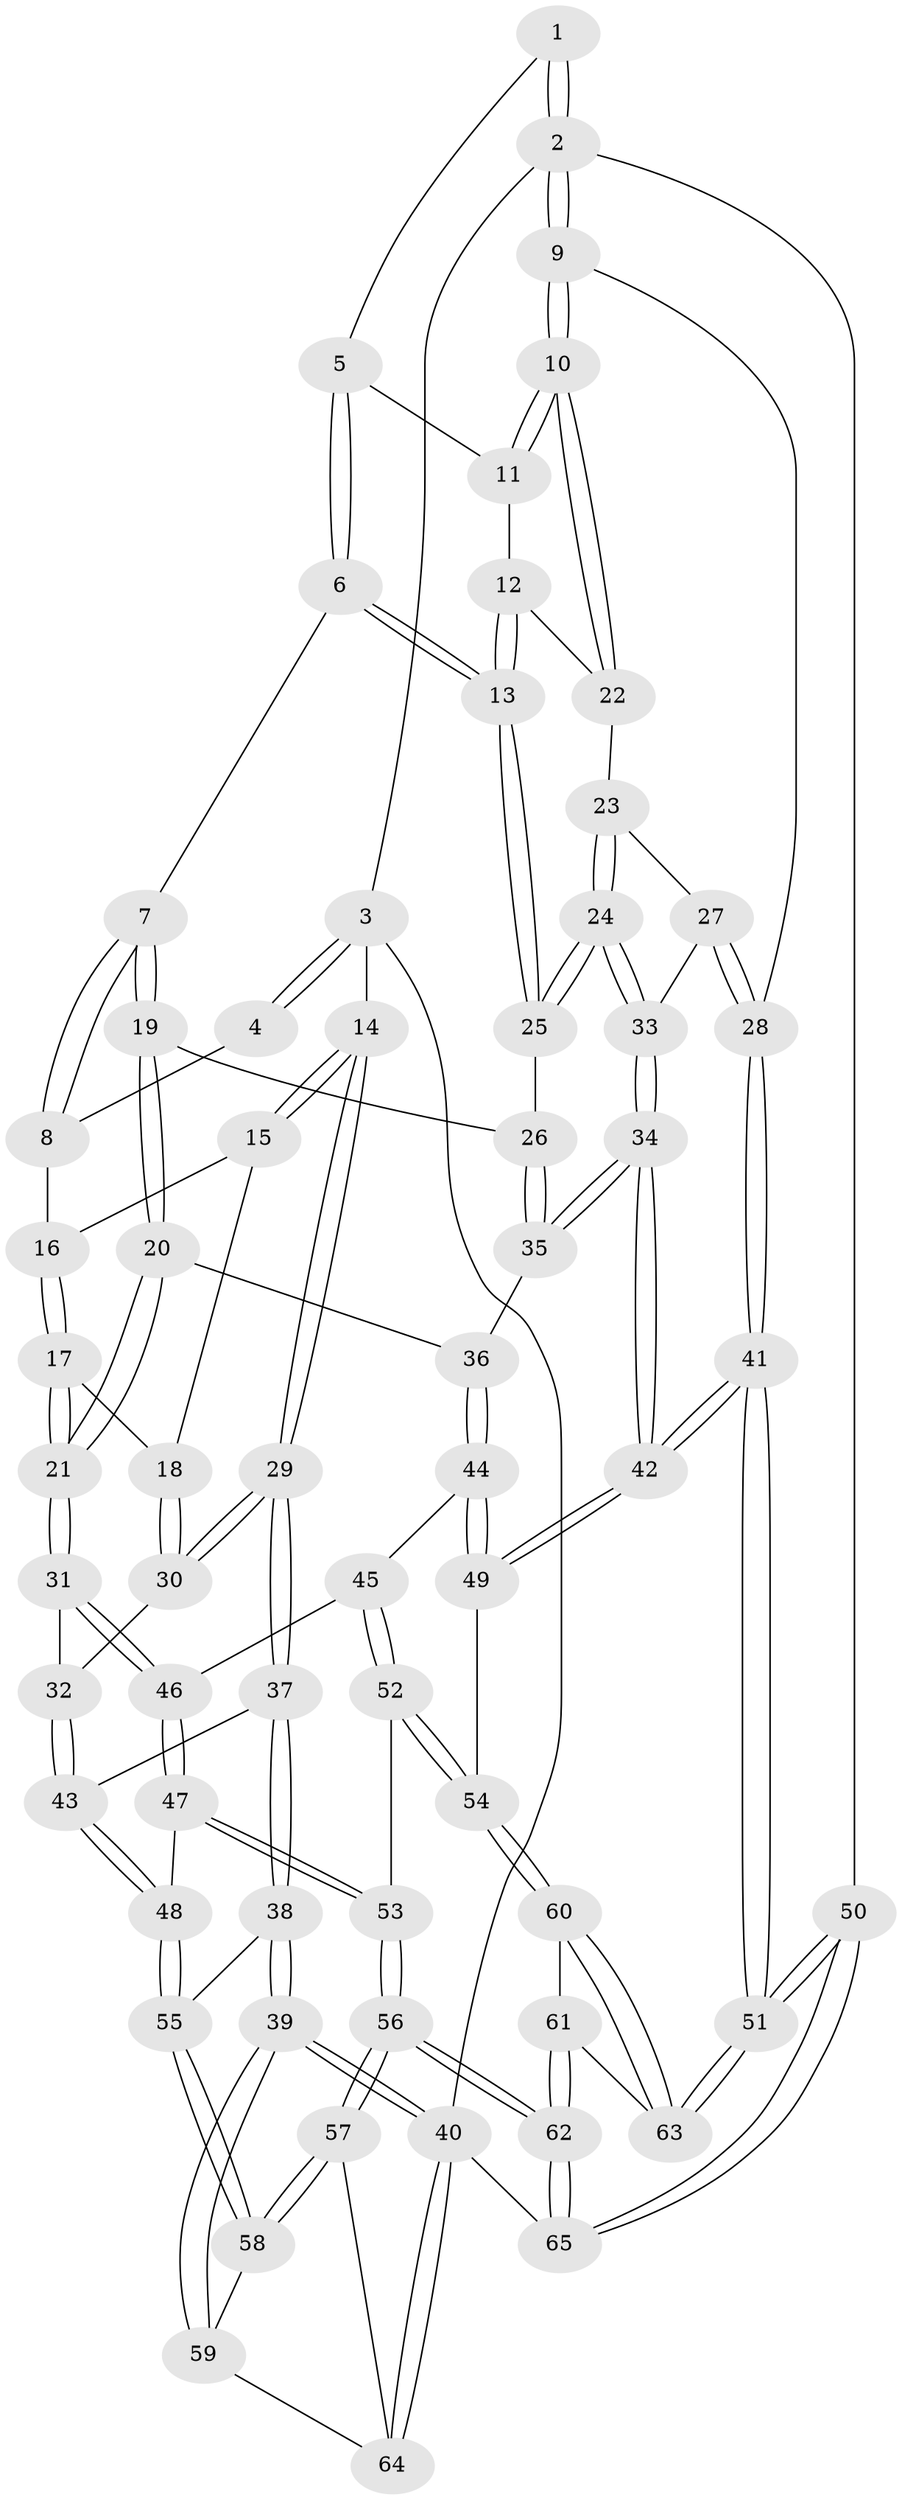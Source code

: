 // coarse degree distribution, {4: 0.375, 3: 0.575, 5: 0.025, 2: 0.025}
// Generated by graph-tools (version 1.1) at 2025/38/03/04/25 23:38:30]
// undirected, 65 vertices, 159 edges
graph export_dot {
  node [color=gray90,style=filled];
  1 [pos="+0.822496335673218+0"];
  2 [pos="+1+0"];
  3 [pos="+0+0"];
  4 [pos="+0.45305095487025654+0"];
  5 [pos="+0.8020095019481488+0"];
  6 [pos="+0.6412149471282373+0.12196909497575806"];
  7 [pos="+0.5684010866089811+0.1246608648267088"];
  8 [pos="+0.45202898608197756+0.003032901873371462"];
  9 [pos="+1+0.2242656685202563"];
  10 [pos="+0.9994901151097209+0.15369562097581935"];
  11 [pos="+0.8161887903844697+0"];
  12 [pos="+0.8203704098515419+0.16042822396759263"];
  13 [pos="+0.7280751408046916+0.19300121697724448"];
  14 [pos="+0+0"];
  15 [pos="+0.234633607433935+0.0782142319721827"];
  16 [pos="+0.3628902443429134+0.0875581637195496"];
  17 [pos="+0.35765080053836623+0.12759140295924146"];
  18 [pos="+0.18585190592410272+0.2387588843056399"];
  19 [pos="+0.5190703306149471+0.29360344921404075"];
  20 [pos="+0.3898359497328522+0.3659746325865609"];
  21 [pos="+0.3886724559342839+0.3662686371680958"];
  22 [pos="+0.8273564294085319+0.16362470481773678"];
  23 [pos="+0.8483397643367006+0.23353965836218213"];
  24 [pos="+0.792000758365155+0.3641174842330736"];
  25 [pos="+0.7278036909023308+0.20028799251934398"];
  26 [pos="+0.6141648237703933+0.33074519444581835"];
  27 [pos="+1+0.31682127720059433"];
  28 [pos="+1+0.2891657032766941"];
  29 [pos="+0+0.2567512067495153"];
  30 [pos="+0.17855971030135+0.2508997881991251"];
  31 [pos="+0.3856414084759537+0.36867396259592367"];
  32 [pos="+0.3519057145265231+0.3715062875974962"];
  33 [pos="+0.7953996096103312+0.39100490379179603"];
  34 [pos="+0.7561816703140339+0.4487256681921321"];
  35 [pos="+0.7199515973279808+0.4379202989881912"];
  36 [pos="+0.5934909376971182+0.48370692333589577"];
  37 [pos="+0+0.4198617924857063"];
  38 [pos="+0+0.4638416508315356"];
  39 [pos="+0+0.705515348530726"];
  40 [pos="+0+1"];
  41 [pos="+1+0.929001931782892"];
  42 [pos="+0.8376725277604526+0.6821123118758126"];
  43 [pos="+0.2520920716273021+0.45307797125568716"];
  44 [pos="+0.5397406348323885+0.5926752810716084"];
  45 [pos="+0.46214311668851515+0.5975790666768126"];
  46 [pos="+0.42609718428945303+0.5478204602035636"];
  47 [pos="+0.24378898384967118+0.6252120025355886"];
  48 [pos="+0.22422667430562507+0.6212110567833015"];
  49 [pos="+0.6916694203440275+0.6886038542365455"];
  50 [pos="+1+1"];
  51 [pos="+1+1"];
  52 [pos="+0.4344308871874409+0.6837321638255541"];
  53 [pos="+0.38316971662857735+0.7233559031749687"];
  54 [pos="+0.5621134046273407+0.7753173650034888"];
  55 [pos="+0.17493803640943392+0.6504141500262461"];
  56 [pos="+0.30962782172702596+0.9817470633428579"];
  57 [pos="+0.2245076664476617+0.9094630173622316"];
  58 [pos="+0.16215346316759852+0.7710539127590786"];
  59 [pos="+0+0.7601248889056418"];
  60 [pos="+0.5512219073443204+0.8084085581867895"];
  61 [pos="+0.5100231698871982+0.8973684097263473"];
  62 [pos="+0.33169749059693093+1"];
  63 [pos="+0.8864495754610184+0.9540014813889416"];
  64 [pos="+0.09252087148890431+0.9116882251385763"];
  65 [pos="+0.3363661077432103+1"];
  1 -- 2;
  1 -- 2;
  1 -- 5;
  2 -- 3;
  2 -- 9;
  2 -- 9;
  2 -- 50;
  3 -- 4;
  3 -- 4;
  3 -- 14;
  3 -- 40;
  4 -- 8;
  5 -- 6;
  5 -- 6;
  5 -- 11;
  6 -- 7;
  6 -- 13;
  6 -- 13;
  7 -- 8;
  7 -- 8;
  7 -- 19;
  7 -- 19;
  8 -- 16;
  9 -- 10;
  9 -- 10;
  9 -- 28;
  10 -- 11;
  10 -- 11;
  10 -- 22;
  10 -- 22;
  11 -- 12;
  12 -- 13;
  12 -- 13;
  12 -- 22;
  13 -- 25;
  13 -- 25;
  14 -- 15;
  14 -- 15;
  14 -- 29;
  14 -- 29;
  15 -- 16;
  15 -- 18;
  16 -- 17;
  16 -- 17;
  17 -- 18;
  17 -- 21;
  17 -- 21;
  18 -- 30;
  18 -- 30;
  19 -- 20;
  19 -- 20;
  19 -- 26;
  20 -- 21;
  20 -- 21;
  20 -- 36;
  21 -- 31;
  21 -- 31;
  22 -- 23;
  23 -- 24;
  23 -- 24;
  23 -- 27;
  24 -- 25;
  24 -- 25;
  24 -- 33;
  24 -- 33;
  25 -- 26;
  26 -- 35;
  26 -- 35;
  27 -- 28;
  27 -- 28;
  27 -- 33;
  28 -- 41;
  28 -- 41;
  29 -- 30;
  29 -- 30;
  29 -- 37;
  29 -- 37;
  30 -- 32;
  31 -- 32;
  31 -- 46;
  31 -- 46;
  32 -- 43;
  32 -- 43;
  33 -- 34;
  33 -- 34;
  34 -- 35;
  34 -- 35;
  34 -- 42;
  34 -- 42;
  35 -- 36;
  36 -- 44;
  36 -- 44;
  37 -- 38;
  37 -- 38;
  37 -- 43;
  38 -- 39;
  38 -- 39;
  38 -- 55;
  39 -- 40;
  39 -- 40;
  39 -- 59;
  39 -- 59;
  40 -- 64;
  40 -- 64;
  40 -- 65;
  41 -- 42;
  41 -- 42;
  41 -- 51;
  41 -- 51;
  42 -- 49;
  42 -- 49;
  43 -- 48;
  43 -- 48;
  44 -- 45;
  44 -- 49;
  44 -- 49;
  45 -- 46;
  45 -- 52;
  45 -- 52;
  46 -- 47;
  46 -- 47;
  47 -- 48;
  47 -- 53;
  47 -- 53;
  48 -- 55;
  48 -- 55;
  49 -- 54;
  50 -- 51;
  50 -- 51;
  50 -- 65;
  50 -- 65;
  51 -- 63;
  51 -- 63;
  52 -- 53;
  52 -- 54;
  52 -- 54;
  53 -- 56;
  53 -- 56;
  54 -- 60;
  54 -- 60;
  55 -- 58;
  55 -- 58;
  56 -- 57;
  56 -- 57;
  56 -- 62;
  56 -- 62;
  57 -- 58;
  57 -- 58;
  57 -- 64;
  58 -- 59;
  59 -- 64;
  60 -- 61;
  60 -- 63;
  60 -- 63;
  61 -- 62;
  61 -- 62;
  61 -- 63;
  62 -- 65;
  62 -- 65;
}
